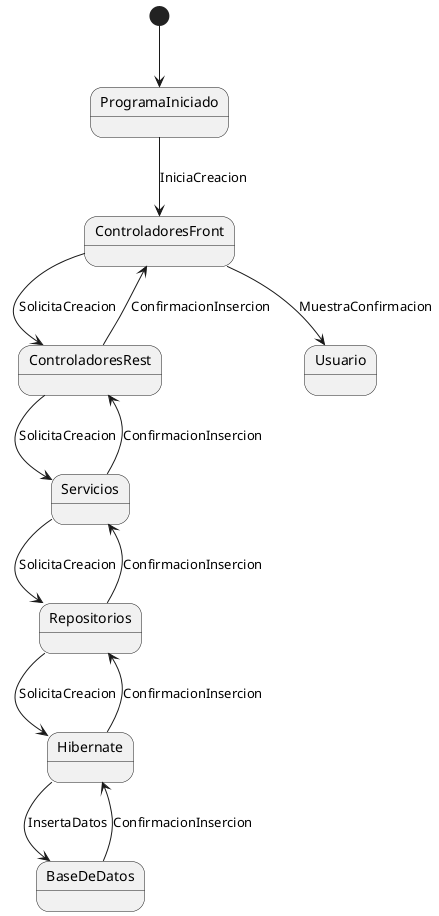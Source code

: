 @startuml

[*] --> ProgramaIniciado

ProgramaIniciado --> ControladoresFront : IniciaCreacion
ControladoresFront --> ControladoresRest : SolicitaCreacion
ControladoresRest --> Servicios : SolicitaCreacion
Servicios --> Repositorios : SolicitaCreacion
Repositorios --> Hibernate : SolicitaCreacion
Hibernate --> BaseDeDatos : InsertaDatos
BaseDeDatos --> Hibernate : ConfirmacionInsercion
Hibernate --> Repositorios : ConfirmacionInsercion
Repositorios --> Servicios : ConfirmacionInsercion
Servicios --> ControladoresRest : ConfirmacionInsercion
ControladoresRest --> ControladoresFront : ConfirmacionInsercion
ControladoresFront --> Usuario : MuestraConfirmacion

@enduml
